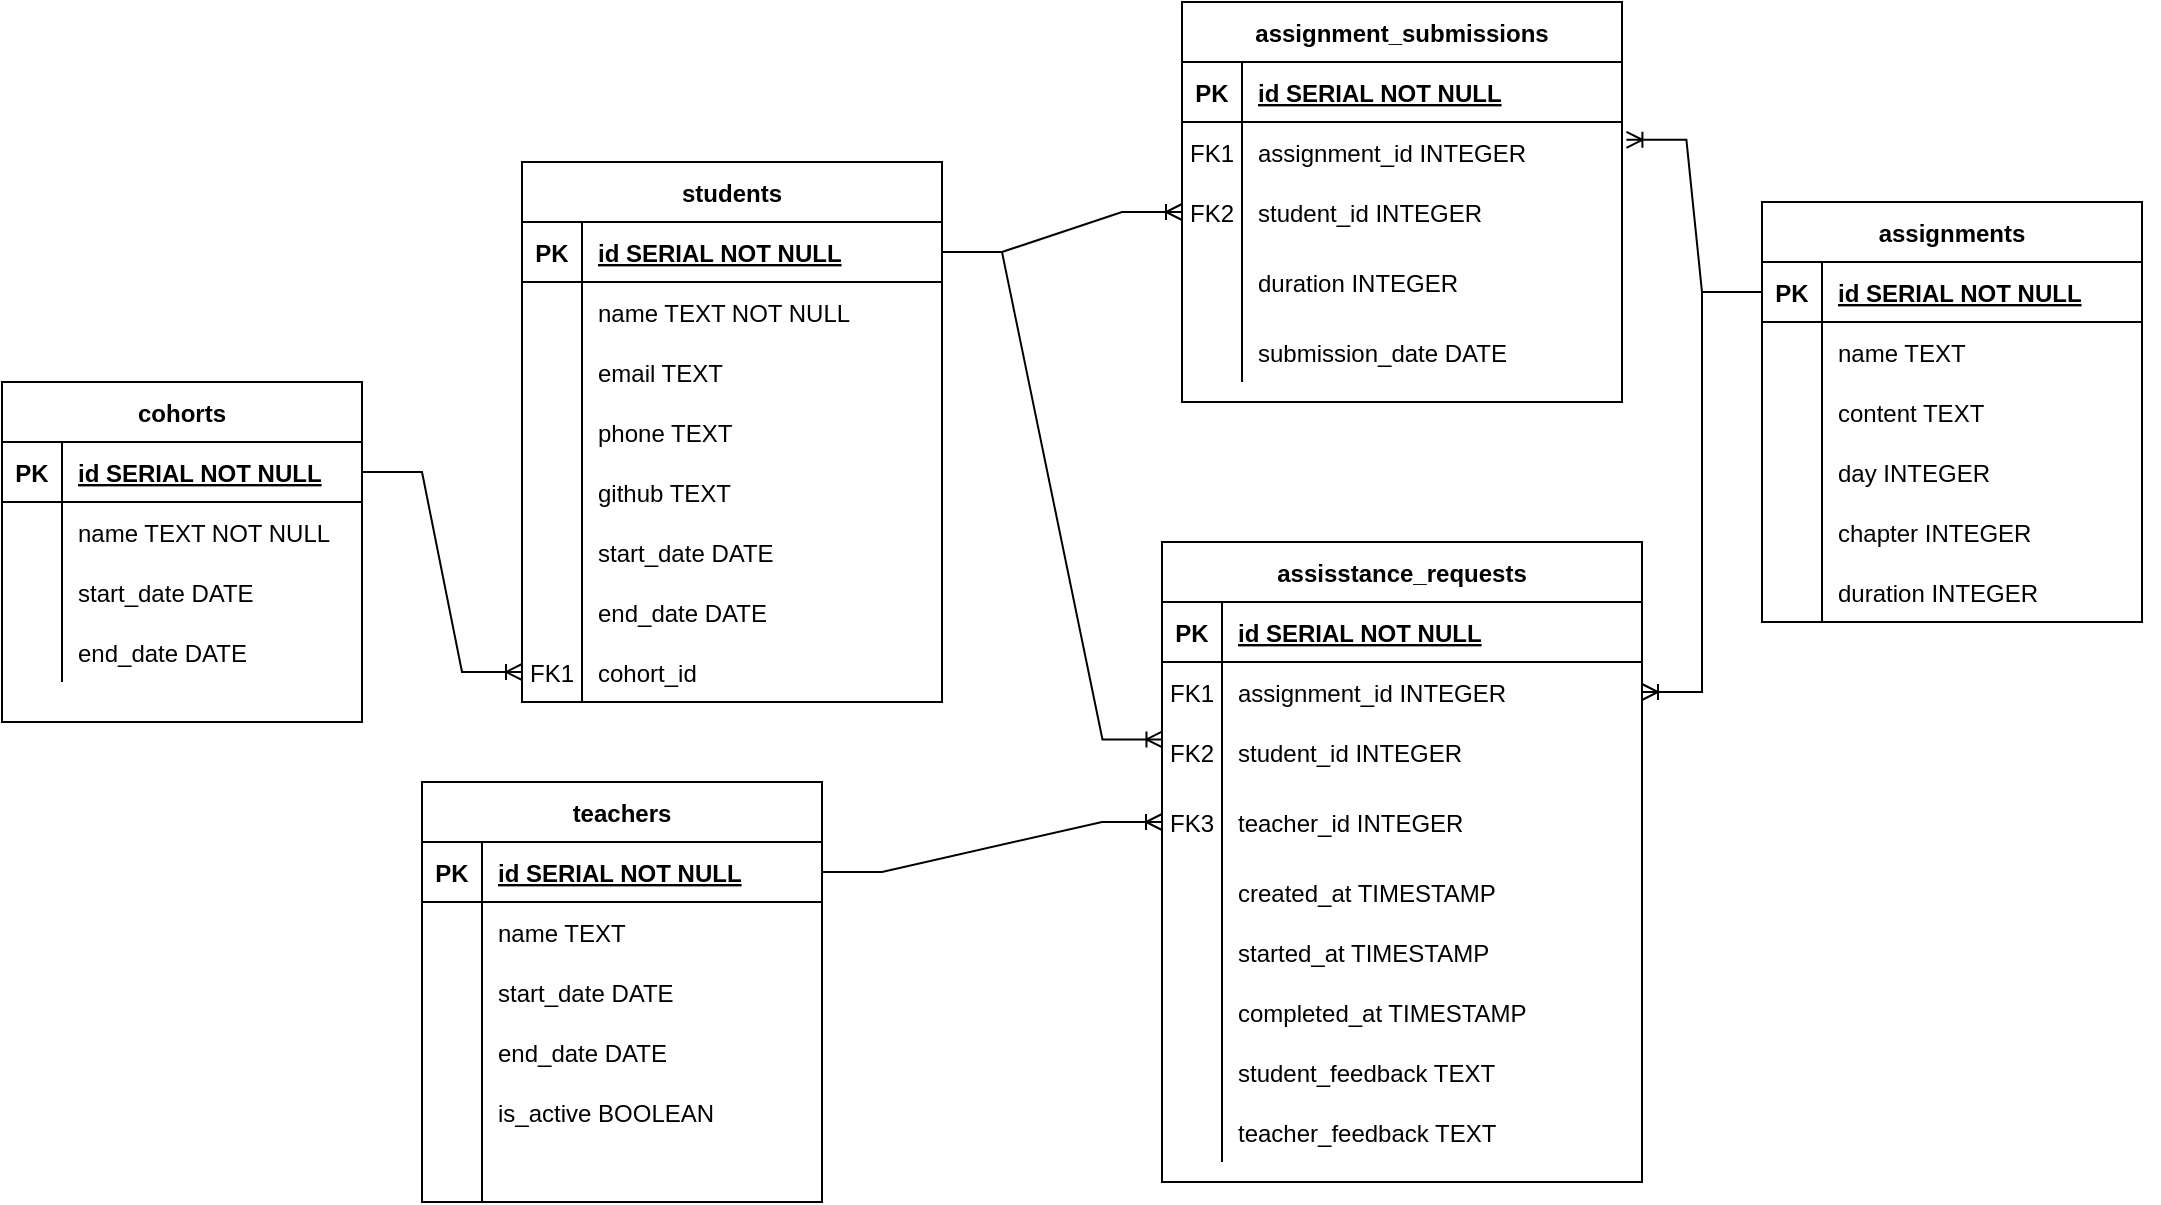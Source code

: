 <mxfile version="15.8.4" type="device"><diagram id="R2lEEEUBdFMjLlhIrx00" name="Page-1"><mxGraphModel dx="2112" dy="684" grid="1" gridSize="10" guides="1" tooltips="1" connect="1" arrows="1" fold="1" page="1" pageScale="1" pageWidth="850" pageHeight="1100" math="0" shadow="0" extFonts="Permanent Marker^https://fonts.googleapis.com/css?family=Permanent+Marker"><root><mxCell id="0"/><mxCell id="1" parent="0"/><mxCell id="C-vyLk0tnHw3VtMMgP7b-2" value="assisstance_requests" style="shape=table;startSize=30;container=1;collapsible=1;childLayout=tableLayout;fixedRows=1;rowLines=0;fontStyle=1;align=center;resizeLast=1;" parent="1" vertex="1"><mxGeometry x="370" y="330" width="240" height="320" as="geometry"/></mxCell><mxCell id="C-vyLk0tnHw3VtMMgP7b-3" value="" style="shape=partialRectangle;collapsible=0;dropTarget=0;pointerEvents=0;fillColor=none;points=[[0,0.5],[1,0.5]];portConstraint=eastwest;top=0;left=0;right=0;bottom=1;" parent="C-vyLk0tnHw3VtMMgP7b-2" vertex="1"><mxGeometry y="30" width="240" height="30" as="geometry"/></mxCell><mxCell id="C-vyLk0tnHw3VtMMgP7b-4" value="PK" style="shape=partialRectangle;overflow=hidden;connectable=0;fillColor=none;top=0;left=0;bottom=0;right=0;fontStyle=1;" parent="C-vyLk0tnHw3VtMMgP7b-3" vertex="1"><mxGeometry width="30" height="30" as="geometry"><mxRectangle width="30" height="30" as="alternateBounds"/></mxGeometry></mxCell><mxCell id="C-vyLk0tnHw3VtMMgP7b-5" value="id SERIAL NOT NULL" style="shape=partialRectangle;overflow=hidden;connectable=0;fillColor=none;top=0;left=0;bottom=0;right=0;align=left;spacingLeft=6;fontStyle=5;" parent="C-vyLk0tnHw3VtMMgP7b-3" vertex="1"><mxGeometry x="30" width="210" height="30" as="geometry"><mxRectangle width="210" height="30" as="alternateBounds"/></mxGeometry></mxCell><mxCell id="C-vyLk0tnHw3VtMMgP7b-6" value="" style="shape=partialRectangle;collapsible=0;dropTarget=0;pointerEvents=0;fillColor=none;points=[[0,0.5],[1,0.5]];portConstraint=eastwest;top=0;left=0;right=0;bottom=0;" parent="C-vyLk0tnHw3VtMMgP7b-2" vertex="1"><mxGeometry y="60" width="240" height="30" as="geometry"/></mxCell><mxCell id="C-vyLk0tnHw3VtMMgP7b-7" value="FK1" style="shape=partialRectangle;overflow=hidden;connectable=0;fillColor=none;top=0;left=0;bottom=0;right=0;" parent="C-vyLk0tnHw3VtMMgP7b-6" vertex="1"><mxGeometry width="30" height="30" as="geometry"><mxRectangle width="30" height="30" as="alternateBounds"/></mxGeometry></mxCell><mxCell id="C-vyLk0tnHw3VtMMgP7b-8" value="assignment_id INTEGER" style="shape=partialRectangle;overflow=hidden;connectable=0;fillColor=none;top=0;left=0;bottom=0;right=0;align=left;spacingLeft=6;" parent="C-vyLk0tnHw3VtMMgP7b-6" vertex="1"><mxGeometry x="30" width="210" height="30" as="geometry"><mxRectangle width="210" height="30" as="alternateBounds"/></mxGeometry></mxCell><mxCell id="_xBDxBLGQ2yRNm7IHjnd-24" value="" style="shape=partialRectangle;collapsible=0;dropTarget=0;pointerEvents=0;fillColor=none;points=[[0,0.5],[1,0.5]];portConstraint=eastwest;top=0;left=0;right=0;bottom=0;" vertex="1" parent="C-vyLk0tnHw3VtMMgP7b-2"><mxGeometry y="90" width="240" height="30" as="geometry"/></mxCell><mxCell id="_xBDxBLGQ2yRNm7IHjnd-25" value="FK2" style="shape=partialRectangle;overflow=hidden;connectable=0;fillColor=none;top=0;left=0;bottom=0;right=0;" vertex="1" parent="_xBDxBLGQ2yRNm7IHjnd-24"><mxGeometry width="30" height="30" as="geometry"><mxRectangle width="30" height="30" as="alternateBounds"/></mxGeometry></mxCell><mxCell id="_xBDxBLGQ2yRNm7IHjnd-26" value="student_id INTEGER" style="shape=partialRectangle;overflow=hidden;connectable=0;fillColor=none;top=0;left=0;bottom=0;right=0;align=left;spacingLeft=6;" vertex="1" parent="_xBDxBLGQ2yRNm7IHjnd-24"><mxGeometry x="30" width="210" height="30" as="geometry"><mxRectangle width="210" height="30" as="alternateBounds"/></mxGeometry></mxCell><mxCell id="_xBDxBLGQ2yRNm7IHjnd-27" value="" style="shape=partialRectangle;collapsible=0;dropTarget=0;pointerEvents=0;fillColor=none;points=[[0,0.5],[1,0.5]];portConstraint=eastwest;top=0;left=0;right=0;bottom=0;" vertex="1" parent="C-vyLk0tnHw3VtMMgP7b-2"><mxGeometry y="120" width="240" height="40" as="geometry"/></mxCell><mxCell id="_xBDxBLGQ2yRNm7IHjnd-28" value="FK3" style="shape=partialRectangle;overflow=hidden;connectable=0;fillColor=none;top=0;left=0;bottom=0;right=0;" vertex="1" parent="_xBDxBLGQ2yRNm7IHjnd-27"><mxGeometry width="30" height="40" as="geometry"><mxRectangle width="30" height="40" as="alternateBounds"/></mxGeometry></mxCell><mxCell id="_xBDxBLGQ2yRNm7IHjnd-29" value="teacher_id INTEGER" style="shape=partialRectangle;overflow=hidden;connectable=0;fillColor=none;top=0;left=0;bottom=0;right=0;align=left;spacingLeft=6;" vertex="1" parent="_xBDxBLGQ2yRNm7IHjnd-27"><mxGeometry x="30" width="210" height="40" as="geometry"><mxRectangle width="210" height="40" as="alternateBounds"/></mxGeometry></mxCell><mxCell id="_xBDxBLGQ2yRNm7IHjnd-30" value="" style="shape=partialRectangle;collapsible=0;dropTarget=0;pointerEvents=0;fillColor=none;points=[[0,0.5],[1,0.5]];portConstraint=eastwest;top=0;left=0;right=0;bottom=0;" vertex="1" parent="C-vyLk0tnHw3VtMMgP7b-2"><mxGeometry y="160" width="240" height="30" as="geometry"/></mxCell><mxCell id="_xBDxBLGQ2yRNm7IHjnd-31" value="" style="shape=partialRectangle;overflow=hidden;connectable=0;fillColor=none;top=0;left=0;bottom=0;right=0;" vertex="1" parent="_xBDxBLGQ2yRNm7IHjnd-30"><mxGeometry width="30" height="30" as="geometry"><mxRectangle width="30" height="30" as="alternateBounds"/></mxGeometry></mxCell><mxCell id="_xBDxBLGQ2yRNm7IHjnd-32" value="created_at TIMESTAMP" style="shape=partialRectangle;overflow=hidden;connectable=0;fillColor=none;top=0;left=0;bottom=0;right=0;align=left;spacingLeft=6;" vertex="1" parent="_xBDxBLGQ2yRNm7IHjnd-30"><mxGeometry x="30" width="210" height="30" as="geometry"><mxRectangle width="210" height="30" as="alternateBounds"/></mxGeometry></mxCell><mxCell id="_xBDxBLGQ2yRNm7IHjnd-65" value="" style="shape=partialRectangle;collapsible=0;dropTarget=0;pointerEvents=0;fillColor=none;points=[[0,0.5],[1,0.5]];portConstraint=eastwest;top=0;left=0;right=0;bottom=0;" vertex="1" parent="C-vyLk0tnHw3VtMMgP7b-2"><mxGeometry y="190" width="240" height="30" as="geometry"/></mxCell><mxCell id="_xBDxBLGQ2yRNm7IHjnd-66" value="" style="shape=partialRectangle;overflow=hidden;connectable=0;fillColor=none;top=0;left=0;bottom=0;right=0;" vertex="1" parent="_xBDxBLGQ2yRNm7IHjnd-65"><mxGeometry width="30" height="30" as="geometry"><mxRectangle width="30" height="30" as="alternateBounds"/></mxGeometry></mxCell><mxCell id="_xBDxBLGQ2yRNm7IHjnd-67" value="started_at TIMESTAMP" style="shape=partialRectangle;overflow=hidden;connectable=0;fillColor=none;top=0;left=0;bottom=0;right=0;align=left;spacingLeft=6;" vertex="1" parent="_xBDxBLGQ2yRNm7IHjnd-65"><mxGeometry x="30" width="210" height="30" as="geometry"><mxRectangle width="210" height="30" as="alternateBounds"/></mxGeometry></mxCell><mxCell id="_xBDxBLGQ2yRNm7IHjnd-68" value="" style="shape=partialRectangle;collapsible=0;dropTarget=0;pointerEvents=0;fillColor=none;points=[[0,0.5],[1,0.5]];portConstraint=eastwest;top=0;left=0;right=0;bottom=0;" vertex="1" parent="C-vyLk0tnHw3VtMMgP7b-2"><mxGeometry y="220" width="240" height="30" as="geometry"/></mxCell><mxCell id="_xBDxBLGQ2yRNm7IHjnd-69" value="" style="shape=partialRectangle;overflow=hidden;connectable=0;fillColor=none;top=0;left=0;bottom=0;right=0;" vertex="1" parent="_xBDxBLGQ2yRNm7IHjnd-68"><mxGeometry width="30" height="30" as="geometry"><mxRectangle width="30" height="30" as="alternateBounds"/></mxGeometry></mxCell><mxCell id="_xBDxBLGQ2yRNm7IHjnd-70" value="completed_at TIMESTAMP" style="shape=partialRectangle;overflow=hidden;connectable=0;fillColor=none;top=0;left=0;bottom=0;right=0;align=left;spacingLeft=6;" vertex="1" parent="_xBDxBLGQ2yRNm7IHjnd-68"><mxGeometry x="30" width="210" height="30" as="geometry"><mxRectangle width="210" height="30" as="alternateBounds"/></mxGeometry></mxCell><mxCell id="_xBDxBLGQ2yRNm7IHjnd-71" value="" style="shape=partialRectangle;collapsible=0;dropTarget=0;pointerEvents=0;fillColor=none;points=[[0,0.5],[1,0.5]];portConstraint=eastwest;top=0;left=0;right=0;bottom=0;" vertex="1" parent="C-vyLk0tnHw3VtMMgP7b-2"><mxGeometry y="250" width="240" height="30" as="geometry"/></mxCell><mxCell id="_xBDxBLGQ2yRNm7IHjnd-72" value="" style="shape=partialRectangle;overflow=hidden;connectable=0;fillColor=none;top=0;left=0;bottom=0;right=0;" vertex="1" parent="_xBDxBLGQ2yRNm7IHjnd-71"><mxGeometry width="30" height="30" as="geometry"><mxRectangle width="30" height="30" as="alternateBounds"/></mxGeometry></mxCell><mxCell id="_xBDxBLGQ2yRNm7IHjnd-73" value="student_feedback TEXT" style="shape=partialRectangle;overflow=hidden;connectable=0;fillColor=none;top=0;left=0;bottom=0;right=0;align=left;spacingLeft=6;" vertex="1" parent="_xBDxBLGQ2yRNm7IHjnd-71"><mxGeometry x="30" width="210" height="30" as="geometry"><mxRectangle width="210" height="30" as="alternateBounds"/></mxGeometry></mxCell><mxCell id="_xBDxBLGQ2yRNm7IHjnd-74" value="" style="shape=partialRectangle;collapsible=0;dropTarget=0;pointerEvents=0;fillColor=none;points=[[0,0.5],[1,0.5]];portConstraint=eastwest;top=0;left=0;right=0;bottom=0;" vertex="1" parent="C-vyLk0tnHw3VtMMgP7b-2"><mxGeometry y="280" width="240" height="30" as="geometry"/></mxCell><mxCell id="_xBDxBLGQ2yRNm7IHjnd-75" value="" style="shape=partialRectangle;overflow=hidden;connectable=0;fillColor=none;top=0;left=0;bottom=0;right=0;" vertex="1" parent="_xBDxBLGQ2yRNm7IHjnd-74"><mxGeometry width="30" height="30" as="geometry"><mxRectangle width="30" height="30" as="alternateBounds"/></mxGeometry></mxCell><mxCell id="_xBDxBLGQ2yRNm7IHjnd-76" value="teacher_feedback TEXT" style="shape=partialRectangle;overflow=hidden;connectable=0;fillColor=none;top=0;left=0;bottom=0;right=0;align=left;spacingLeft=6;" vertex="1" parent="_xBDxBLGQ2yRNm7IHjnd-74"><mxGeometry x="30" width="210" height="30" as="geometry"><mxRectangle width="210" height="30" as="alternateBounds"/></mxGeometry></mxCell><mxCell id="C-vyLk0tnHw3VtMMgP7b-23" value="teachers" style="shape=table;startSize=30;container=1;collapsible=1;childLayout=tableLayout;fixedRows=1;rowLines=0;fontStyle=1;align=center;resizeLast=1;" parent="1" vertex="1"><mxGeometry y="450" width="200" height="210" as="geometry"/></mxCell><mxCell id="C-vyLk0tnHw3VtMMgP7b-24" value="" style="shape=partialRectangle;collapsible=0;dropTarget=0;pointerEvents=0;fillColor=none;points=[[0,0.5],[1,0.5]];portConstraint=eastwest;top=0;left=0;right=0;bottom=1;" parent="C-vyLk0tnHw3VtMMgP7b-23" vertex="1"><mxGeometry y="30" width="200" height="30" as="geometry"/></mxCell><mxCell id="C-vyLk0tnHw3VtMMgP7b-25" value="PK" style="shape=partialRectangle;overflow=hidden;connectable=0;fillColor=none;top=0;left=0;bottom=0;right=0;fontStyle=1;" parent="C-vyLk0tnHw3VtMMgP7b-24" vertex="1"><mxGeometry width="30" height="30" as="geometry"><mxRectangle width="30" height="30" as="alternateBounds"/></mxGeometry></mxCell><mxCell id="C-vyLk0tnHw3VtMMgP7b-26" value="id SERIAL NOT NULL" style="shape=partialRectangle;overflow=hidden;connectable=0;fillColor=none;top=0;left=0;bottom=0;right=0;align=left;spacingLeft=6;fontStyle=5;" parent="C-vyLk0tnHw3VtMMgP7b-24" vertex="1"><mxGeometry x="30" width="170" height="30" as="geometry"><mxRectangle width="170" height="30" as="alternateBounds"/></mxGeometry></mxCell><mxCell id="C-vyLk0tnHw3VtMMgP7b-27" value="" style="shape=partialRectangle;collapsible=0;dropTarget=0;pointerEvents=0;fillColor=none;points=[[0,0.5],[1,0.5]];portConstraint=eastwest;top=0;left=0;right=0;bottom=0;" parent="C-vyLk0tnHw3VtMMgP7b-23" vertex="1"><mxGeometry y="60" width="200" height="30" as="geometry"/></mxCell><mxCell id="C-vyLk0tnHw3VtMMgP7b-28" value="" style="shape=partialRectangle;overflow=hidden;connectable=0;fillColor=none;top=0;left=0;bottom=0;right=0;" parent="C-vyLk0tnHw3VtMMgP7b-27" vertex="1"><mxGeometry width="30" height="30" as="geometry"><mxRectangle width="30" height="30" as="alternateBounds"/></mxGeometry></mxCell><mxCell id="C-vyLk0tnHw3VtMMgP7b-29" value="name TEXT" style="shape=partialRectangle;overflow=hidden;connectable=0;fillColor=none;top=0;left=0;bottom=0;right=0;align=left;spacingLeft=6;" parent="C-vyLk0tnHw3VtMMgP7b-27" vertex="1"><mxGeometry x="30" width="170" height="30" as="geometry"><mxRectangle width="170" height="30" as="alternateBounds"/></mxGeometry></mxCell><mxCell id="_xBDxBLGQ2yRNm7IHjnd-9" value="" style="shape=partialRectangle;collapsible=0;dropTarget=0;pointerEvents=0;fillColor=none;points=[[0,0.5],[1,0.5]];portConstraint=eastwest;top=0;left=0;right=0;bottom=0;" vertex="1" parent="C-vyLk0tnHw3VtMMgP7b-23"><mxGeometry y="90" width="200" height="30" as="geometry"/></mxCell><mxCell id="_xBDxBLGQ2yRNm7IHjnd-10" value="" style="shape=partialRectangle;overflow=hidden;connectable=0;fillColor=none;top=0;left=0;bottom=0;right=0;" vertex="1" parent="_xBDxBLGQ2yRNm7IHjnd-9"><mxGeometry width="30" height="30" as="geometry"><mxRectangle width="30" height="30" as="alternateBounds"/></mxGeometry></mxCell><mxCell id="_xBDxBLGQ2yRNm7IHjnd-11" value="start_date DATE" style="shape=partialRectangle;overflow=hidden;connectable=0;fillColor=none;top=0;left=0;bottom=0;right=0;align=left;spacingLeft=6;" vertex="1" parent="_xBDxBLGQ2yRNm7IHjnd-9"><mxGeometry x="30" width="170" height="30" as="geometry"><mxRectangle width="170" height="30" as="alternateBounds"/></mxGeometry></mxCell><mxCell id="_xBDxBLGQ2yRNm7IHjnd-12" value="" style="shape=partialRectangle;collapsible=0;dropTarget=0;pointerEvents=0;fillColor=none;points=[[0,0.5],[1,0.5]];portConstraint=eastwest;top=0;left=0;right=0;bottom=0;" vertex="1" parent="C-vyLk0tnHw3VtMMgP7b-23"><mxGeometry y="120" width="200" height="30" as="geometry"/></mxCell><mxCell id="_xBDxBLGQ2yRNm7IHjnd-13" value="" style="shape=partialRectangle;overflow=hidden;connectable=0;fillColor=none;top=0;left=0;bottom=0;right=0;" vertex="1" parent="_xBDxBLGQ2yRNm7IHjnd-12"><mxGeometry width="30" height="30" as="geometry"><mxRectangle width="30" height="30" as="alternateBounds"/></mxGeometry></mxCell><mxCell id="_xBDxBLGQ2yRNm7IHjnd-14" value="end_date DATE" style="shape=partialRectangle;overflow=hidden;connectable=0;fillColor=none;top=0;left=0;bottom=0;right=0;align=left;spacingLeft=6;" vertex="1" parent="_xBDxBLGQ2yRNm7IHjnd-12"><mxGeometry x="30" width="170" height="30" as="geometry"><mxRectangle width="170" height="30" as="alternateBounds"/></mxGeometry></mxCell><mxCell id="_xBDxBLGQ2yRNm7IHjnd-15" value="" style="shape=partialRectangle;collapsible=0;dropTarget=0;pointerEvents=0;fillColor=none;points=[[0,0.5],[1,0.5]];portConstraint=eastwest;top=0;left=0;right=0;bottom=0;" vertex="1" parent="C-vyLk0tnHw3VtMMgP7b-23"><mxGeometry y="150" width="200" height="30" as="geometry"/></mxCell><mxCell id="_xBDxBLGQ2yRNm7IHjnd-16" value="" style="shape=partialRectangle;overflow=hidden;connectable=0;fillColor=none;top=0;left=0;bottom=0;right=0;" vertex="1" parent="_xBDxBLGQ2yRNm7IHjnd-15"><mxGeometry width="30" height="30" as="geometry"><mxRectangle width="30" height="30" as="alternateBounds"/></mxGeometry></mxCell><mxCell id="_xBDxBLGQ2yRNm7IHjnd-17" value="is_active BOOLEAN" style="shape=partialRectangle;overflow=hidden;connectable=0;fillColor=none;top=0;left=0;bottom=0;right=0;align=left;spacingLeft=6;" vertex="1" parent="_xBDxBLGQ2yRNm7IHjnd-15"><mxGeometry x="30" width="170" height="30" as="geometry"><mxRectangle width="170" height="30" as="alternateBounds"/></mxGeometry></mxCell><mxCell id="_xBDxBLGQ2yRNm7IHjnd-18" value="" style="shape=partialRectangle;collapsible=0;dropTarget=0;pointerEvents=0;fillColor=none;points=[[0,0.5],[1,0.5]];portConstraint=eastwest;top=0;left=0;right=0;bottom=0;" vertex="1" parent="C-vyLk0tnHw3VtMMgP7b-23"><mxGeometry y="180" width="200" height="30" as="geometry"/></mxCell><mxCell id="_xBDxBLGQ2yRNm7IHjnd-19" value="" style="shape=partialRectangle;overflow=hidden;connectable=0;fillColor=none;top=0;left=0;bottom=0;right=0;" vertex="1" parent="_xBDxBLGQ2yRNm7IHjnd-18"><mxGeometry width="30" height="30" as="geometry"><mxRectangle width="30" height="30" as="alternateBounds"/></mxGeometry></mxCell><mxCell id="_xBDxBLGQ2yRNm7IHjnd-20" value="" style="shape=partialRectangle;overflow=hidden;connectable=0;fillColor=none;top=0;left=0;bottom=0;right=0;align=left;spacingLeft=6;" vertex="1" parent="_xBDxBLGQ2yRNm7IHjnd-18"><mxGeometry x="30" width="170" height="30" as="geometry"><mxRectangle width="170" height="30" as="alternateBounds"/></mxGeometry></mxCell><mxCell id="_xBDxBLGQ2yRNm7IHjnd-78" value="students" style="shape=table;startSize=30;container=1;collapsible=1;childLayout=tableLayout;fixedRows=1;rowLines=0;fontStyle=1;align=center;resizeLast=1;" vertex="1" parent="1"><mxGeometry x="50" y="140" width="210" height="270" as="geometry"/></mxCell><mxCell id="_xBDxBLGQ2yRNm7IHjnd-79" value="" style="shape=partialRectangle;collapsible=0;dropTarget=0;pointerEvents=0;fillColor=none;points=[[0,0.5],[1,0.5]];portConstraint=eastwest;top=0;left=0;right=0;bottom=1;" vertex="1" parent="_xBDxBLGQ2yRNm7IHjnd-78"><mxGeometry y="30" width="210" height="30" as="geometry"/></mxCell><mxCell id="_xBDxBLGQ2yRNm7IHjnd-80" value="PK" style="shape=partialRectangle;overflow=hidden;connectable=0;fillColor=none;top=0;left=0;bottom=0;right=0;fontStyle=1;" vertex="1" parent="_xBDxBLGQ2yRNm7IHjnd-79"><mxGeometry width="30" height="30" as="geometry"><mxRectangle width="30" height="30" as="alternateBounds"/></mxGeometry></mxCell><mxCell id="_xBDxBLGQ2yRNm7IHjnd-81" value="id SERIAL NOT NULL" style="shape=partialRectangle;overflow=hidden;connectable=0;fillColor=none;top=0;left=0;bottom=0;right=0;align=left;spacingLeft=6;fontStyle=5;" vertex="1" parent="_xBDxBLGQ2yRNm7IHjnd-79"><mxGeometry x="30" width="180" height="30" as="geometry"><mxRectangle width="180" height="30" as="alternateBounds"/></mxGeometry></mxCell><mxCell id="_xBDxBLGQ2yRNm7IHjnd-82" value="" style="shape=partialRectangle;collapsible=0;dropTarget=0;pointerEvents=0;fillColor=none;points=[[0,0.5],[1,0.5]];portConstraint=eastwest;top=0;left=0;right=0;bottom=0;" vertex="1" parent="_xBDxBLGQ2yRNm7IHjnd-78"><mxGeometry y="60" width="210" height="30" as="geometry"/></mxCell><mxCell id="_xBDxBLGQ2yRNm7IHjnd-83" value="" style="shape=partialRectangle;overflow=hidden;connectable=0;fillColor=none;top=0;left=0;bottom=0;right=0;" vertex="1" parent="_xBDxBLGQ2yRNm7IHjnd-82"><mxGeometry width="30" height="30" as="geometry"><mxRectangle width="30" height="30" as="alternateBounds"/></mxGeometry></mxCell><mxCell id="_xBDxBLGQ2yRNm7IHjnd-84" value="name TEXT NOT NULL" style="shape=partialRectangle;overflow=hidden;connectable=0;fillColor=none;top=0;left=0;bottom=0;right=0;align=left;spacingLeft=6;" vertex="1" parent="_xBDxBLGQ2yRNm7IHjnd-82"><mxGeometry x="30" width="180" height="30" as="geometry"><mxRectangle width="180" height="30" as="alternateBounds"/></mxGeometry></mxCell><mxCell id="_xBDxBLGQ2yRNm7IHjnd-85" value="" style="shape=partialRectangle;collapsible=0;dropTarget=0;pointerEvents=0;fillColor=none;points=[[0,0.5],[1,0.5]];portConstraint=eastwest;top=0;left=0;right=0;bottom=0;" vertex="1" parent="_xBDxBLGQ2yRNm7IHjnd-78"><mxGeometry y="90" width="210" height="30" as="geometry"/></mxCell><mxCell id="_xBDxBLGQ2yRNm7IHjnd-86" value="" style="shape=partialRectangle;overflow=hidden;connectable=0;fillColor=none;top=0;left=0;bottom=0;right=0;" vertex="1" parent="_xBDxBLGQ2yRNm7IHjnd-85"><mxGeometry width="30" height="30" as="geometry"><mxRectangle width="30" height="30" as="alternateBounds"/></mxGeometry></mxCell><mxCell id="_xBDxBLGQ2yRNm7IHjnd-87" value="email TEXT " style="shape=partialRectangle;overflow=hidden;connectable=0;fillColor=none;top=0;left=0;bottom=0;right=0;align=left;spacingLeft=6;" vertex="1" parent="_xBDxBLGQ2yRNm7IHjnd-85"><mxGeometry x="30" width="180" height="30" as="geometry"><mxRectangle width="180" height="30" as="alternateBounds"/></mxGeometry></mxCell><mxCell id="_xBDxBLGQ2yRNm7IHjnd-88" value="" style="shape=partialRectangle;collapsible=0;dropTarget=0;pointerEvents=0;fillColor=none;points=[[0,0.5],[1,0.5]];portConstraint=eastwest;top=0;left=0;right=0;bottom=0;" vertex="1" parent="_xBDxBLGQ2yRNm7IHjnd-78"><mxGeometry y="120" width="210" height="30" as="geometry"/></mxCell><mxCell id="_xBDxBLGQ2yRNm7IHjnd-89" value="" style="shape=partialRectangle;overflow=hidden;connectable=0;fillColor=none;top=0;left=0;bottom=0;right=0;" vertex="1" parent="_xBDxBLGQ2yRNm7IHjnd-88"><mxGeometry width="30" height="30" as="geometry"><mxRectangle width="30" height="30" as="alternateBounds"/></mxGeometry></mxCell><mxCell id="_xBDxBLGQ2yRNm7IHjnd-90" value="phone TEXT" style="shape=partialRectangle;overflow=hidden;connectable=0;fillColor=none;top=0;left=0;bottom=0;right=0;align=left;spacingLeft=6;" vertex="1" parent="_xBDxBLGQ2yRNm7IHjnd-88"><mxGeometry x="30" width="180" height="30" as="geometry"><mxRectangle width="180" height="30" as="alternateBounds"/></mxGeometry></mxCell><mxCell id="_xBDxBLGQ2yRNm7IHjnd-91" value="" style="shape=partialRectangle;collapsible=0;dropTarget=0;pointerEvents=0;fillColor=none;points=[[0,0.5],[1,0.5]];portConstraint=eastwest;top=0;left=0;right=0;bottom=0;" vertex="1" parent="_xBDxBLGQ2yRNm7IHjnd-78"><mxGeometry y="150" width="210" height="30" as="geometry"/></mxCell><mxCell id="_xBDxBLGQ2yRNm7IHjnd-92" value="" style="shape=partialRectangle;overflow=hidden;connectable=0;fillColor=none;top=0;left=0;bottom=0;right=0;" vertex="1" parent="_xBDxBLGQ2yRNm7IHjnd-91"><mxGeometry width="30" height="30" as="geometry"><mxRectangle width="30" height="30" as="alternateBounds"/></mxGeometry></mxCell><mxCell id="_xBDxBLGQ2yRNm7IHjnd-93" value="github TEXT" style="shape=partialRectangle;overflow=hidden;connectable=0;fillColor=none;top=0;left=0;bottom=0;right=0;align=left;spacingLeft=6;" vertex="1" parent="_xBDxBLGQ2yRNm7IHjnd-91"><mxGeometry x="30" width="180" height="30" as="geometry"><mxRectangle width="180" height="30" as="alternateBounds"/></mxGeometry></mxCell><mxCell id="_xBDxBLGQ2yRNm7IHjnd-94" value="" style="shape=partialRectangle;collapsible=0;dropTarget=0;pointerEvents=0;fillColor=none;points=[[0,0.5],[1,0.5]];portConstraint=eastwest;top=0;left=0;right=0;bottom=0;" vertex="1" parent="_xBDxBLGQ2yRNm7IHjnd-78"><mxGeometry y="180" width="210" height="30" as="geometry"/></mxCell><mxCell id="_xBDxBLGQ2yRNm7IHjnd-95" value="" style="shape=partialRectangle;overflow=hidden;connectable=0;fillColor=none;top=0;left=0;bottom=0;right=0;" vertex="1" parent="_xBDxBLGQ2yRNm7IHjnd-94"><mxGeometry width="30" height="30" as="geometry"><mxRectangle width="30" height="30" as="alternateBounds"/></mxGeometry></mxCell><mxCell id="_xBDxBLGQ2yRNm7IHjnd-96" value="start_date DATE" style="shape=partialRectangle;overflow=hidden;connectable=0;fillColor=none;top=0;left=0;bottom=0;right=0;align=left;spacingLeft=6;" vertex="1" parent="_xBDxBLGQ2yRNm7IHjnd-94"><mxGeometry x="30" width="180" height="30" as="geometry"><mxRectangle width="180" height="30" as="alternateBounds"/></mxGeometry></mxCell><mxCell id="_xBDxBLGQ2yRNm7IHjnd-120" value="" style="shape=partialRectangle;collapsible=0;dropTarget=0;pointerEvents=0;fillColor=none;points=[[0,0.5],[1,0.5]];portConstraint=eastwest;top=0;left=0;right=0;bottom=0;" vertex="1" parent="_xBDxBLGQ2yRNm7IHjnd-78"><mxGeometry y="210" width="210" height="30" as="geometry"/></mxCell><mxCell id="_xBDxBLGQ2yRNm7IHjnd-121" value="" style="shape=partialRectangle;overflow=hidden;connectable=0;fillColor=none;top=0;left=0;bottom=0;right=0;" vertex="1" parent="_xBDxBLGQ2yRNm7IHjnd-120"><mxGeometry width="30" height="30" as="geometry"><mxRectangle width="30" height="30" as="alternateBounds"/></mxGeometry></mxCell><mxCell id="_xBDxBLGQ2yRNm7IHjnd-122" value="end_date DATE" style="shape=partialRectangle;overflow=hidden;connectable=0;fillColor=none;top=0;left=0;bottom=0;right=0;align=left;spacingLeft=6;" vertex="1" parent="_xBDxBLGQ2yRNm7IHjnd-120"><mxGeometry x="30" width="180" height="30" as="geometry"><mxRectangle width="180" height="30" as="alternateBounds"/></mxGeometry></mxCell><mxCell id="_xBDxBLGQ2yRNm7IHjnd-123" value="" style="shape=partialRectangle;collapsible=0;dropTarget=0;pointerEvents=0;fillColor=none;points=[[0,0.5],[1,0.5]];portConstraint=eastwest;top=0;left=0;right=0;bottom=0;" vertex="1" parent="_xBDxBLGQ2yRNm7IHjnd-78"><mxGeometry y="240" width="210" height="30" as="geometry"/></mxCell><mxCell id="_xBDxBLGQ2yRNm7IHjnd-124" value="FK1" style="shape=partialRectangle;overflow=hidden;connectable=0;fillColor=none;top=0;left=0;bottom=0;right=0;" vertex="1" parent="_xBDxBLGQ2yRNm7IHjnd-123"><mxGeometry width="30" height="30" as="geometry"><mxRectangle width="30" height="30" as="alternateBounds"/></mxGeometry></mxCell><mxCell id="_xBDxBLGQ2yRNm7IHjnd-125" value="cohort_id" style="shape=partialRectangle;overflow=hidden;connectable=0;fillColor=none;top=0;left=0;bottom=0;right=0;align=left;spacingLeft=6;" vertex="1" parent="_xBDxBLGQ2yRNm7IHjnd-123"><mxGeometry x="30" width="180" height="30" as="geometry"><mxRectangle width="180" height="30" as="alternateBounds"/></mxGeometry></mxCell><mxCell id="_xBDxBLGQ2yRNm7IHjnd-146" style="edgeStyle=orthogonalEdgeStyle;rounded=0;orthogonalLoop=1;jettySize=auto;html=1;exitX=1;exitY=0.5;exitDx=0;exitDy=0;" edge="1" parent="_xBDxBLGQ2yRNm7IHjnd-78" source="_xBDxBLGQ2yRNm7IHjnd-88" target="_xBDxBLGQ2yRNm7IHjnd-88"><mxGeometry relative="1" as="geometry"/></mxCell><mxCell id="_xBDxBLGQ2yRNm7IHjnd-97" value="cohorts" style="shape=table;startSize=30;container=1;collapsible=1;childLayout=tableLayout;fixedRows=1;rowLines=0;fontStyle=1;align=center;resizeLast=1;" vertex="1" parent="1"><mxGeometry x="-210" y="250" width="180" height="170" as="geometry"/></mxCell><mxCell id="_xBDxBLGQ2yRNm7IHjnd-98" value="" style="shape=partialRectangle;collapsible=0;dropTarget=0;pointerEvents=0;fillColor=none;points=[[0,0.5],[1,0.5]];portConstraint=eastwest;top=0;left=0;right=0;bottom=1;" vertex="1" parent="_xBDxBLGQ2yRNm7IHjnd-97"><mxGeometry y="30" width="180" height="30" as="geometry"/></mxCell><mxCell id="_xBDxBLGQ2yRNm7IHjnd-99" value="PK" style="shape=partialRectangle;overflow=hidden;connectable=0;fillColor=none;top=0;left=0;bottom=0;right=0;fontStyle=1;" vertex="1" parent="_xBDxBLGQ2yRNm7IHjnd-98"><mxGeometry width="30" height="30" as="geometry"><mxRectangle width="30" height="30" as="alternateBounds"/></mxGeometry></mxCell><mxCell id="_xBDxBLGQ2yRNm7IHjnd-100" value="id SERIAL NOT NULL" style="shape=partialRectangle;overflow=hidden;connectable=0;fillColor=none;top=0;left=0;bottom=0;right=0;align=left;spacingLeft=6;fontStyle=5;" vertex="1" parent="_xBDxBLGQ2yRNm7IHjnd-98"><mxGeometry x="30" width="150" height="30" as="geometry"><mxRectangle width="150" height="30" as="alternateBounds"/></mxGeometry></mxCell><mxCell id="_xBDxBLGQ2yRNm7IHjnd-101" value="" style="shape=partialRectangle;collapsible=0;dropTarget=0;pointerEvents=0;fillColor=none;points=[[0,0.5],[1,0.5]];portConstraint=eastwest;top=0;left=0;right=0;bottom=0;" vertex="1" parent="_xBDxBLGQ2yRNm7IHjnd-97"><mxGeometry y="60" width="180" height="30" as="geometry"/></mxCell><mxCell id="_xBDxBLGQ2yRNm7IHjnd-102" value="" style="shape=partialRectangle;overflow=hidden;connectable=0;fillColor=none;top=0;left=0;bottom=0;right=0;" vertex="1" parent="_xBDxBLGQ2yRNm7IHjnd-101"><mxGeometry width="30" height="30" as="geometry"><mxRectangle width="30" height="30" as="alternateBounds"/></mxGeometry></mxCell><mxCell id="_xBDxBLGQ2yRNm7IHjnd-103" value="name TEXT NOT NULL" style="shape=partialRectangle;overflow=hidden;connectable=0;fillColor=none;top=0;left=0;bottom=0;right=0;align=left;spacingLeft=6;" vertex="1" parent="_xBDxBLGQ2yRNm7IHjnd-101"><mxGeometry x="30" width="150" height="30" as="geometry"><mxRectangle width="150" height="30" as="alternateBounds"/></mxGeometry></mxCell><mxCell id="_xBDxBLGQ2yRNm7IHjnd-104" value="" style="shape=partialRectangle;collapsible=0;dropTarget=0;pointerEvents=0;fillColor=none;points=[[0,0.5],[1,0.5]];portConstraint=eastwest;top=0;left=0;right=0;bottom=0;" vertex="1" parent="_xBDxBLGQ2yRNm7IHjnd-97"><mxGeometry y="90" width="180" height="30" as="geometry"/></mxCell><mxCell id="_xBDxBLGQ2yRNm7IHjnd-105" value="" style="shape=partialRectangle;overflow=hidden;connectable=0;fillColor=none;top=0;left=0;bottom=0;right=0;" vertex="1" parent="_xBDxBLGQ2yRNm7IHjnd-104"><mxGeometry width="30" height="30" as="geometry"><mxRectangle width="30" height="30" as="alternateBounds"/></mxGeometry></mxCell><mxCell id="_xBDxBLGQ2yRNm7IHjnd-106" value="start_date DATE" style="shape=partialRectangle;overflow=hidden;connectable=0;fillColor=none;top=0;left=0;bottom=0;right=0;align=left;spacingLeft=6;" vertex="1" parent="_xBDxBLGQ2yRNm7IHjnd-104"><mxGeometry x="30" width="150" height="30" as="geometry"><mxRectangle width="150" height="30" as="alternateBounds"/></mxGeometry></mxCell><mxCell id="_xBDxBLGQ2yRNm7IHjnd-107" value="" style="shape=partialRectangle;collapsible=0;dropTarget=0;pointerEvents=0;fillColor=none;points=[[0,0.5],[1,0.5]];portConstraint=eastwest;top=0;left=0;right=0;bottom=0;" vertex="1" parent="_xBDxBLGQ2yRNm7IHjnd-97"><mxGeometry y="120" width="180" height="30" as="geometry"/></mxCell><mxCell id="_xBDxBLGQ2yRNm7IHjnd-108" value="" style="shape=partialRectangle;overflow=hidden;connectable=0;fillColor=none;top=0;left=0;bottom=0;right=0;" vertex="1" parent="_xBDxBLGQ2yRNm7IHjnd-107"><mxGeometry width="30" height="30" as="geometry"><mxRectangle width="30" height="30" as="alternateBounds"/></mxGeometry></mxCell><mxCell id="_xBDxBLGQ2yRNm7IHjnd-109" value="end_date DATE" style="shape=partialRectangle;overflow=hidden;connectable=0;fillColor=none;top=0;left=0;bottom=0;right=0;align=left;spacingLeft=6;" vertex="1" parent="_xBDxBLGQ2yRNm7IHjnd-107"><mxGeometry x="30" width="150" height="30" as="geometry"><mxRectangle width="150" height="30" as="alternateBounds"/></mxGeometry></mxCell><mxCell id="_xBDxBLGQ2yRNm7IHjnd-116" style="edgeStyle=orthogonalEdgeStyle;rounded=0;orthogonalLoop=1;jettySize=auto;html=1;exitX=1;exitY=0.5;exitDx=0;exitDy=0;" edge="1" parent="_xBDxBLGQ2yRNm7IHjnd-97" source="_xBDxBLGQ2yRNm7IHjnd-104" target="_xBDxBLGQ2yRNm7IHjnd-104"><mxGeometry relative="1" as="geometry"/></mxCell><mxCell id="_xBDxBLGQ2yRNm7IHjnd-126" value="" style="edgeStyle=entityRelationEdgeStyle;fontSize=12;html=1;endArrow=ERoneToMany;rounded=0;exitX=1;exitY=0.5;exitDx=0;exitDy=0;entryX=0;entryY=0.5;entryDx=0;entryDy=0;" edge="1" parent="1" source="_xBDxBLGQ2yRNm7IHjnd-98" target="_xBDxBLGQ2yRNm7IHjnd-123"><mxGeometry width="100" height="100" relative="1" as="geometry"><mxPoint x="430" y="290" as="sourcePoint"/><mxPoint x="370" y="480" as="targetPoint"/></mxGeometry></mxCell><mxCell id="_xBDxBLGQ2yRNm7IHjnd-127" value="assignments" style="shape=table;startSize=30;container=1;collapsible=1;childLayout=tableLayout;fixedRows=1;rowLines=0;fontStyle=1;align=center;resizeLast=1;" vertex="1" parent="1"><mxGeometry x="670" y="160" width="190" height="210" as="geometry"/></mxCell><mxCell id="_xBDxBLGQ2yRNm7IHjnd-128" value="" style="shape=partialRectangle;collapsible=0;dropTarget=0;pointerEvents=0;fillColor=none;points=[[0,0.5],[1,0.5]];portConstraint=eastwest;top=0;left=0;right=0;bottom=1;" vertex="1" parent="_xBDxBLGQ2yRNm7IHjnd-127"><mxGeometry y="30" width="190" height="30" as="geometry"/></mxCell><mxCell id="_xBDxBLGQ2yRNm7IHjnd-129" value="PK" style="shape=partialRectangle;overflow=hidden;connectable=0;fillColor=none;top=0;left=0;bottom=0;right=0;fontStyle=1;" vertex="1" parent="_xBDxBLGQ2yRNm7IHjnd-128"><mxGeometry width="30" height="30" as="geometry"><mxRectangle width="30" height="30" as="alternateBounds"/></mxGeometry></mxCell><mxCell id="_xBDxBLGQ2yRNm7IHjnd-130" value="id SERIAL NOT NULL" style="shape=partialRectangle;overflow=hidden;connectable=0;fillColor=none;top=0;left=0;bottom=0;right=0;align=left;spacingLeft=6;fontStyle=5;" vertex="1" parent="_xBDxBLGQ2yRNm7IHjnd-128"><mxGeometry x="30" width="160" height="30" as="geometry"><mxRectangle width="160" height="30" as="alternateBounds"/></mxGeometry></mxCell><mxCell id="_xBDxBLGQ2yRNm7IHjnd-131" value="" style="shape=partialRectangle;collapsible=0;dropTarget=0;pointerEvents=0;fillColor=none;points=[[0,0.5],[1,0.5]];portConstraint=eastwest;top=0;left=0;right=0;bottom=0;" vertex="1" parent="_xBDxBLGQ2yRNm7IHjnd-127"><mxGeometry y="60" width="190" height="30" as="geometry"/></mxCell><mxCell id="_xBDxBLGQ2yRNm7IHjnd-132" value="" style="shape=partialRectangle;overflow=hidden;connectable=0;fillColor=none;top=0;left=0;bottom=0;right=0;" vertex="1" parent="_xBDxBLGQ2yRNm7IHjnd-131"><mxGeometry width="30" height="30" as="geometry"><mxRectangle width="30" height="30" as="alternateBounds"/></mxGeometry></mxCell><mxCell id="_xBDxBLGQ2yRNm7IHjnd-133" value="name TEXT" style="shape=partialRectangle;overflow=hidden;connectable=0;fillColor=none;top=0;left=0;bottom=0;right=0;align=left;spacingLeft=6;" vertex="1" parent="_xBDxBLGQ2yRNm7IHjnd-131"><mxGeometry x="30" width="160" height="30" as="geometry"><mxRectangle width="160" height="30" as="alternateBounds"/></mxGeometry></mxCell><mxCell id="_xBDxBLGQ2yRNm7IHjnd-134" value="" style="shape=partialRectangle;collapsible=0;dropTarget=0;pointerEvents=0;fillColor=none;points=[[0,0.5],[1,0.5]];portConstraint=eastwest;top=0;left=0;right=0;bottom=0;" vertex="1" parent="_xBDxBLGQ2yRNm7IHjnd-127"><mxGeometry y="90" width="190" height="30" as="geometry"/></mxCell><mxCell id="_xBDxBLGQ2yRNm7IHjnd-135" value="" style="shape=partialRectangle;overflow=hidden;connectable=0;fillColor=none;top=0;left=0;bottom=0;right=0;" vertex="1" parent="_xBDxBLGQ2yRNm7IHjnd-134"><mxGeometry width="30" height="30" as="geometry"><mxRectangle width="30" height="30" as="alternateBounds"/></mxGeometry></mxCell><mxCell id="_xBDxBLGQ2yRNm7IHjnd-136" value="content TEXT" style="shape=partialRectangle;overflow=hidden;connectable=0;fillColor=none;top=0;left=0;bottom=0;right=0;align=left;spacingLeft=6;" vertex="1" parent="_xBDxBLGQ2yRNm7IHjnd-134"><mxGeometry x="30" width="160" height="30" as="geometry"><mxRectangle width="160" height="30" as="alternateBounds"/></mxGeometry></mxCell><mxCell id="_xBDxBLGQ2yRNm7IHjnd-137" value="" style="shape=partialRectangle;collapsible=0;dropTarget=0;pointerEvents=0;fillColor=none;points=[[0,0.5],[1,0.5]];portConstraint=eastwest;top=0;left=0;right=0;bottom=0;" vertex="1" parent="_xBDxBLGQ2yRNm7IHjnd-127"><mxGeometry y="120" width="190" height="30" as="geometry"/></mxCell><mxCell id="_xBDxBLGQ2yRNm7IHjnd-138" value="" style="shape=partialRectangle;overflow=hidden;connectable=0;fillColor=none;top=0;left=0;bottom=0;right=0;" vertex="1" parent="_xBDxBLGQ2yRNm7IHjnd-137"><mxGeometry width="30" height="30" as="geometry"><mxRectangle width="30" height="30" as="alternateBounds"/></mxGeometry></mxCell><mxCell id="_xBDxBLGQ2yRNm7IHjnd-139" value="day INTEGER" style="shape=partialRectangle;overflow=hidden;connectable=0;fillColor=none;top=0;left=0;bottom=0;right=0;align=left;spacingLeft=6;" vertex="1" parent="_xBDxBLGQ2yRNm7IHjnd-137"><mxGeometry x="30" width="160" height="30" as="geometry"><mxRectangle width="160" height="30" as="alternateBounds"/></mxGeometry></mxCell><mxCell id="_xBDxBLGQ2yRNm7IHjnd-140" value="" style="shape=partialRectangle;collapsible=0;dropTarget=0;pointerEvents=0;fillColor=none;points=[[0,0.5],[1,0.5]];portConstraint=eastwest;top=0;left=0;right=0;bottom=0;" vertex="1" parent="_xBDxBLGQ2yRNm7IHjnd-127"><mxGeometry y="150" width="190" height="30" as="geometry"/></mxCell><mxCell id="_xBDxBLGQ2yRNm7IHjnd-141" value="" style="shape=partialRectangle;overflow=hidden;connectable=0;fillColor=none;top=0;left=0;bottom=0;right=0;" vertex="1" parent="_xBDxBLGQ2yRNm7IHjnd-140"><mxGeometry width="30" height="30" as="geometry"><mxRectangle width="30" height="30" as="alternateBounds"/></mxGeometry></mxCell><mxCell id="_xBDxBLGQ2yRNm7IHjnd-142" value="chapter INTEGER" style="shape=partialRectangle;overflow=hidden;connectable=0;fillColor=none;top=0;left=0;bottom=0;right=0;align=left;spacingLeft=6;" vertex="1" parent="_xBDxBLGQ2yRNm7IHjnd-140"><mxGeometry x="30" width="160" height="30" as="geometry"><mxRectangle width="160" height="30" as="alternateBounds"/></mxGeometry></mxCell><mxCell id="_xBDxBLGQ2yRNm7IHjnd-143" value="" style="shape=partialRectangle;collapsible=0;dropTarget=0;pointerEvents=0;fillColor=none;points=[[0,0.5],[1,0.5]];portConstraint=eastwest;top=0;left=0;right=0;bottom=0;" vertex="1" parent="_xBDxBLGQ2yRNm7IHjnd-127"><mxGeometry y="180" width="190" height="30" as="geometry"/></mxCell><mxCell id="_xBDxBLGQ2yRNm7IHjnd-144" value="" style="shape=partialRectangle;overflow=hidden;connectable=0;fillColor=none;top=0;left=0;bottom=0;right=0;" vertex="1" parent="_xBDxBLGQ2yRNm7IHjnd-143"><mxGeometry width="30" height="30" as="geometry"><mxRectangle width="30" height="30" as="alternateBounds"/></mxGeometry></mxCell><mxCell id="_xBDxBLGQ2yRNm7IHjnd-145" value="duration INTEGER" style="shape=partialRectangle;overflow=hidden;connectable=0;fillColor=none;top=0;left=0;bottom=0;right=0;align=left;spacingLeft=6;" vertex="1" parent="_xBDxBLGQ2yRNm7IHjnd-143"><mxGeometry x="30" width="160" height="30" as="geometry"><mxRectangle width="160" height="30" as="alternateBounds"/></mxGeometry></mxCell><mxCell id="_xBDxBLGQ2yRNm7IHjnd-194" style="edgeStyle=orthogonalEdgeStyle;rounded=0;orthogonalLoop=1;jettySize=auto;html=1;exitX=1;exitY=0.5;exitDx=0;exitDy=0;" edge="1" parent="_xBDxBLGQ2yRNm7IHjnd-127" source="_xBDxBLGQ2yRNm7IHjnd-134" target="_xBDxBLGQ2yRNm7IHjnd-134"><mxGeometry relative="1" as="geometry"/></mxCell><mxCell id="_xBDxBLGQ2yRNm7IHjnd-166" value="assignment_submissions" style="shape=table;startSize=30;container=1;collapsible=1;childLayout=tableLayout;fixedRows=1;rowLines=0;fontStyle=1;align=center;resizeLast=1;" vertex="1" parent="1"><mxGeometry x="380" y="60" width="220" height="200" as="geometry"/></mxCell><mxCell id="_xBDxBLGQ2yRNm7IHjnd-167" value="" style="shape=partialRectangle;collapsible=0;dropTarget=0;pointerEvents=0;fillColor=none;points=[[0,0.5],[1,0.5]];portConstraint=eastwest;top=0;left=0;right=0;bottom=1;" vertex="1" parent="_xBDxBLGQ2yRNm7IHjnd-166"><mxGeometry y="30" width="220" height="30" as="geometry"/></mxCell><mxCell id="_xBDxBLGQ2yRNm7IHjnd-168" value="PK" style="shape=partialRectangle;overflow=hidden;connectable=0;fillColor=none;top=0;left=0;bottom=0;right=0;fontStyle=1;" vertex="1" parent="_xBDxBLGQ2yRNm7IHjnd-167"><mxGeometry width="30" height="30" as="geometry"><mxRectangle width="30" height="30" as="alternateBounds"/></mxGeometry></mxCell><mxCell id="_xBDxBLGQ2yRNm7IHjnd-169" value="id SERIAL NOT NULL" style="shape=partialRectangle;overflow=hidden;connectable=0;fillColor=none;top=0;left=0;bottom=0;right=0;align=left;spacingLeft=6;fontStyle=5;" vertex="1" parent="_xBDxBLGQ2yRNm7IHjnd-167"><mxGeometry x="30" width="190" height="30" as="geometry"><mxRectangle width="190" height="30" as="alternateBounds"/></mxGeometry></mxCell><mxCell id="_xBDxBLGQ2yRNm7IHjnd-170" value="" style="shape=partialRectangle;collapsible=0;dropTarget=0;pointerEvents=0;fillColor=none;points=[[0,0.5],[1,0.5]];portConstraint=eastwest;top=0;left=0;right=0;bottom=0;" vertex="1" parent="_xBDxBLGQ2yRNm7IHjnd-166"><mxGeometry y="60" width="220" height="30" as="geometry"/></mxCell><mxCell id="_xBDxBLGQ2yRNm7IHjnd-171" value="FK1" style="shape=partialRectangle;overflow=hidden;connectable=0;fillColor=none;top=0;left=0;bottom=0;right=0;" vertex="1" parent="_xBDxBLGQ2yRNm7IHjnd-170"><mxGeometry width="30" height="30" as="geometry"><mxRectangle width="30" height="30" as="alternateBounds"/></mxGeometry></mxCell><mxCell id="_xBDxBLGQ2yRNm7IHjnd-172" value="assignment_id INTEGER" style="shape=partialRectangle;overflow=hidden;connectable=0;fillColor=none;top=0;left=0;bottom=0;right=0;align=left;spacingLeft=6;" vertex="1" parent="_xBDxBLGQ2yRNm7IHjnd-170"><mxGeometry x="30" width="190" height="30" as="geometry"><mxRectangle width="190" height="30" as="alternateBounds"/></mxGeometry></mxCell><mxCell id="_xBDxBLGQ2yRNm7IHjnd-173" value="" style="shape=partialRectangle;collapsible=0;dropTarget=0;pointerEvents=0;fillColor=none;points=[[0,0.5],[1,0.5]];portConstraint=eastwest;top=0;left=0;right=0;bottom=0;" vertex="1" parent="_xBDxBLGQ2yRNm7IHjnd-166"><mxGeometry y="90" width="220" height="30" as="geometry"/></mxCell><mxCell id="_xBDxBLGQ2yRNm7IHjnd-174" value="FK2" style="shape=partialRectangle;overflow=hidden;connectable=0;fillColor=none;top=0;left=0;bottom=0;right=0;" vertex="1" parent="_xBDxBLGQ2yRNm7IHjnd-173"><mxGeometry width="30" height="30" as="geometry"><mxRectangle width="30" height="30" as="alternateBounds"/></mxGeometry></mxCell><mxCell id="_xBDxBLGQ2yRNm7IHjnd-175" value="student_id INTEGER" style="shape=partialRectangle;overflow=hidden;connectable=0;fillColor=none;top=0;left=0;bottom=0;right=0;align=left;spacingLeft=6;" vertex="1" parent="_xBDxBLGQ2yRNm7IHjnd-173"><mxGeometry x="30" width="190" height="30" as="geometry"><mxRectangle width="190" height="30" as="alternateBounds"/></mxGeometry></mxCell><mxCell id="_xBDxBLGQ2yRNm7IHjnd-176" value="" style="shape=partialRectangle;collapsible=0;dropTarget=0;pointerEvents=0;fillColor=none;points=[[0,0.5],[1,0.5]];portConstraint=eastwest;top=0;left=0;right=0;bottom=0;" vertex="1" parent="_xBDxBLGQ2yRNm7IHjnd-166"><mxGeometry y="120" width="220" height="40" as="geometry"/></mxCell><mxCell id="_xBDxBLGQ2yRNm7IHjnd-177" value="" style="shape=partialRectangle;overflow=hidden;connectable=0;fillColor=none;top=0;left=0;bottom=0;right=0;" vertex="1" parent="_xBDxBLGQ2yRNm7IHjnd-176"><mxGeometry width="30" height="40" as="geometry"><mxRectangle width="30" height="40" as="alternateBounds"/></mxGeometry></mxCell><mxCell id="_xBDxBLGQ2yRNm7IHjnd-178" value="duration INTEGER" style="shape=partialRectangle;overflow=hidden;connectable=0;fillColor=none;top=0;left=0;bottom=0;right=0;align=left;spacingLeft=6;" vertex="1" parent="_xBDxBLGQ2yRNm7IHjnd-176"><mxGeometry x="30" width="190" height="40" as="geometry"><mxRectangle width="190" height="40" as="alternateBounds"/></mxGeometry></mxCell><mxCell id="_xBDxBLGQ2yRNm7IHjnd-179" value="" style="shape=partialRectangle;collapsible=0;dropTarget=0;pointerEvents=0;fillColor=none;points=[[0,0.5],[1,0.5]];portConstraint=eastwest;top=0;left=0;right=0;bottom=0;" vertex="1" parent="_xBDxBLGQ2yRNm7IHjnd-166"><mxGeometry y="160" width="220" height="30" as="geometry"/></mxCell><mxCell id="_xBDxBLGQ2yRNm7IHjnd-180" value="" style="shape=partialRectangle;overflow=hidden;connectable=0;fillColor=none;top=0;left=0;bottom=0;right=0;" vertex="1" parent="_xBDxBLGQ2yRNm7IHjnd-179"><mxGeometry width="30" height="30" as="geometry"><mxRectangle width="30" height="30" as="alternateBounds"/></mxGeometry></mxCell><mxCell id="_xBDxBLGQ2yRNm7IHjnd-181" value="submission_date DATE" style="shape=partialRectangle;overflow=hidden;connectable=0;fillColor=none;top=0;left=0;bottom=0;right=0;align=left;spacingLeft=6;" vertex="1" parent="_xBDxBLGQ2yRNm7IHjnd-179"><mxGeometry x="30" width="190" height="30" as="geometry"><mxRectangle width="190" height="30" as="alternateBounds"/></mxGeometry></mxCell><mxCell id="_xBDxBLGQ2yRNm7IHjnd-195" style="edgeStyle=orthogonalEdgeStyle;rounded=0;orthogonalLoop=1;jettySize=auto;html=1;exitX=1;exitY=0.5;exitDx=0;exitDy=0;" edge="1" parent="_xBDxBLGQ2yRNm7IHjnd-166" source="_xBDxBLGQ2yRNm7IHjnd-173" target="_xBDxBLGQ2yRNm7IHjnd-173"><mxGeometry relative="1" as="geometry"/></mxCell><mxCell id="_xBDxBLGQ2yRNm7IHjnd-196" value="" style="edgeStyle=entityRelationEdgeStyle;fontSize=12;html=1;endArrow=ERoneToMany;rounded=0;exitX=0;exitY=0.5;exitDx=0;exitDy=0;entryX=1.01;entryY=0.297;entryDx=0;entryDy=0;entryPerimeter=0;" edge="1" parent="1" source="_xBDxBLGQ2yRNm7IHjnd-128" target="_xBDxBLGQ2yRNm7IHjnd-170"><mxGeometry width="100" height="100" relative="1" as="geometry"><mxPoint x="630" y="250" as="sourcePoint"/><mxPoint x="720" y="-60" as="targetPoint"/></mxGeometry></mxCell><mxCell id="_xBDxBLGQ2yRNm7IHjnd-197" value="" style="edgeStyle=entityRelationEdgeStyle;fontSize=12;html=1;endArrow=ERoneToMany;rounded=0;exitX=1;exitY=0.5;exitDx=0;exitDy=0;entryX=0;entryY=0.5;entryDx=0;entryDy=0;" edge="1" parent="1" source="_xBDxBLGQ2yRNm7IHjnd-79" target="_xBDxBLGQ2yRNm7IHjnd-173"><mxGeometry width="100" height="100" relative="1" as="geometry"><mxPoint x="20" y="185" as="sourcePoint"/><mxPoint x="90" y="315" as="targetPoint"/></mxGeometry></mxCell><mxCell id="_xBDxBLGQ2yRNm7IHjnd-206" value="" style="edgeStyle=entityRelationEdgeStyle;fontSize=12;html=1;endArrow=ERoneToMany;rounded=0;exitX=1;exitY=0.5;exitDx=0;exitDy=0;entryX=0.001;entryY=0.291;entryDx=0;entryDy=0;sketch=0;entryPerimeter=0;" edge="1" parent="1" source="_xBDxBLGQ2yRNm7IHjnd-79" target="_xBDxBLGQ2yRNm7IHjnd-24"><mxGeometry width="100" height="100" relative="1" as="geometry"><mxPoint x="480" y="410" as="sourcePoint"/><mxPoint x="550" y="540" as="targetPoint"/></mxGeometry></mxCell><mxCell id="_xBDxBLGQ2yRNm7IHjnd-208" value="" style="edgeStyle=entityRelationEdgeStyle;fontSize=12;html=1;endArrow=ERoneToMany;rounded=0;exitX=0;exitY=0.5;exitDx=0;exitDy=0;entryX=1;entryY=0.5;entryDx=0;entryDy=0;" edge="1" parent="1" source="_xBDxBLGQ2yRNm7IHjnd-128" target="C-vyLk0tnHw3VtMMgP7b-6"><mxGeometry width="100" height="100" relative="1" as="geometry"><mxPoint x="680" y="105" as="sourcePoint"/><mxPoint x="592.2" y="-11.09" as="targetPoint"/></mxGeometry></mxCell><mxCell id="_xBDxBLGQ2yRNm7IHjnd-210" value="" style="edgeStyle=entityRelationEdgeStyle;fontSize=12;html=1;endArrow=ERoneToMany;rounded=0;sketch=0;exitX=1;exitY=0.5;exitDx=0;exitDy=0;entryX=0;entryY=0.5;entryDx=0;entryDy=0;" edge="1" parent="1" source="C-vyLk0tnHw3VtMMgP7b-24" target="_xBDxBLGQ2yRNm7IHjnd-27"><mxGeometry width="100" height="100" relative="1" as="geometry"><mxPoint x="230" y="400" as="sourcePoint"/><mxPoint x="330" y="300" as="targetPoint"/></mxGeometry></mxCell></root></mxGraphModel></diagram></mxfile>